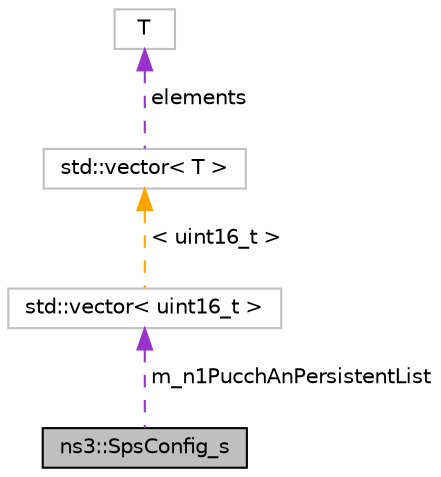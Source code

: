 digraph "ns3::SpsConfig_s"
{
 // LATEX_PDF_SIZE
  edge [fontname="Helvetica",fontsize="10",labelfontname="Helvetica",labelfontsize="10"];
  node [fontname="Helvetica",fontsize="10",shape=record];
  Node1 [label="ns3::SpsConfig_s",height=0.2,width=0.4,color="black", fillcolor="grey75", style="filled", fontcolor="black",tooltip="See section 4.3.17 spsConfig."];
  Node2 -> Node1 [dir="back",color="darkorchid3",fontsize="10",style="dashed",label=" m_n1PucchAnPersistentList" ,fontname="Helvetica"];
  Node2 [label="std::vector\< uint16_t \>",height=0.2,width=0.4,color="grey75", fillcolor="white", style="filled",tooltip=" "];
  Node3 -> Node2 [dir="back",color="orange",fontsize="10",style="dashed",label=" \< uint16_t \>" ,fontname="Helvetica"];
  Node3 [label="std::vector\< T \>",height=0.2,width=0.4,color="grey75", fillcolor="white", style="filled",tooltip=" "];
  Node4 -> Node3 [dir="back",color="darkorchid3",fontsize="10",style="dashed",label=" elements" ,fontname="Helvetica"];
  Node4 [label="T",height=0.2,width=0.4,color="grey75", fillcolor="white", style="filled",tooltip=" "];
}

